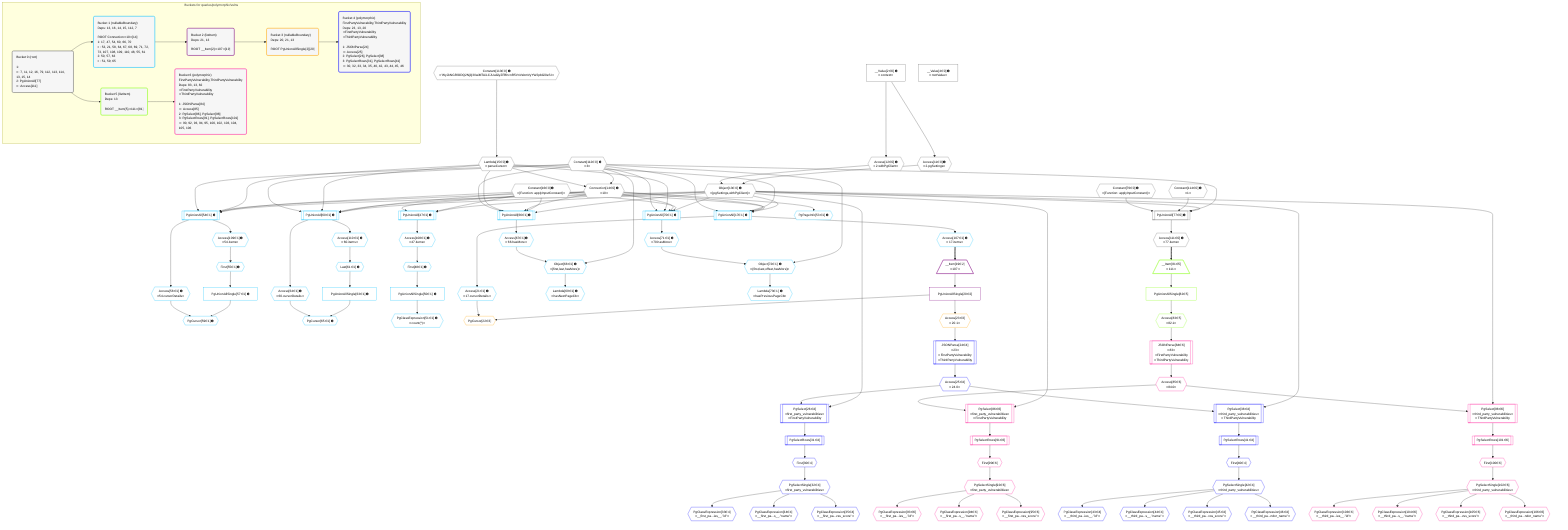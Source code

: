 %%{init: {'themeVariables': { 'fontSize': '12px'}}}%%
graph TD
    classDef path fill:#eee,stroke:#000,color:#000
    classDef plan fill:#fff,stroke-width:1px,color:#000
    classDef itemplan fill:#fff,stroke-width:2px,color:#000
    classDef unbatchedplan fill:#dff,stroke-width:1px,color:#000
    classDef sideeffectplan fill:#fcc,stroke-width:2px,color:#000
    classDef bucket fill:#f6f6f6,color:#000,stroke-width:2px,text-align:left


    %% plan dependencies
    Connection14{{"Connection[14∈0] ➊<br />ᐸ10ᐳ"}}:::plan
    Constant112{{"Constant[112∈0] ➊<br />ᐸ3ᐳ"}}:::plan
    Lambda15{{"Lambda[15∈0] ➊<br />ᐸparseCursorᐳ"}}:::plan
    Constant112 & Lambda15 --> Connection14
    PgUnionAll77[["PgUnionAll[77∈0] ➊"]]:::plan
    Object13{{"Object[13∈0] ➊<br />ᐸ{pgSettings,withPgClient}ᐳ"}}:::plan
    Constant114{{"Constant[114∈0] ➊<br />ᐸ1ᐳ"}}:::plan
    Constant79{{"Constant[79∈0] ➊<br />ᐸ[Function: applyInputConstant]ᐳ"}}:::plan
    Object13 & Constant112 & Constant114 & Constant79 --> PgUnionAll77
    Access11{{"Access[11∈0] ➊<br />ᐸ2.pgSettingsᐳ"}}:::plan
    Access12{{"Access[12∈0] ➊<br />ᐸ2.withPgClientᐳ"}}:::plan
    Access11 & Access12 --> Object13
    __Value2["__Value[2∈0] ➊<br />ᐸcontextᐳ"]:::plan
    __Value2 --> Access11
    __Value2 --> Access12
    Constant113{{"Constant[113∈0] ➊<br />ᐸ'WyJkNGRlODQ2NjQ3IiwiMTAiLCJUaGlyZFBhcnR5VnVsbmVyYWJpbGl0eSIᐳ"}}:::plan
    Constant113 --> Lambda15
    Access111{{"Access[111∈0] ➊<br />ᐸ77.itemsᐳ"}}:::plan
    PgUnionAll77 --> Access111
    __Value4["__Value[4∈0] ➊<br />ᐸrootValueᐳ"]:::plan
    Constant16{{"Constant[16∈0] ➊<br />ᐸ[Function: applyInputConstant]ᐳ"}}:::plan
    PgUnionAll17[["PgUnionAll[17∈1] ➊"]]:::plan
    Object13 & Constant16 & Connection14 & Lambda15 & Constant112 --> PgUnionAll17
    PgUnionAll54[["PgUnionAll[54∈1] ➊"]]:::plan
    Object13 & Constant16 & Connection14 & Lambda15 & Constant112 --> PgUnionAll54
    PgUnionAll60[["PgUnionAll[60∈1] ➊"]]:::plan
    Object13 & Constant16 & Connection14 & Lambda15 & Constant112 --> PgUnionAll60
    PgUnionAll66[["PgUnionAll[66∈1] ➊"]]:::plan
    Object13 & Constant16 & Connection14 & Lambda15 & Constant112 --> PgUnionAll66
    PgUnionAll70[["PgUnionAll[70∈1] ➊"]]:::plan
    Object13 & Constant16 & Connection14 & Lambda15 & Constant112 --> PgUnionAll70
    Object72{{"Object[72∈1] ➊<br />ᐸ{first,last,offset,hasMore}ᐳ"}}:::plan
    Access71{{"Access[71∈1] ➊<br />ᐸ70.hasMoreᐳ"}}:::plan
    Constant112 & Access71 --> Object72
    PgUnionAll47[["PgUnionAll[47∈1] ➊"]]:::plan
    Object13 & Constant16 & Connection14 --> PgUnionAll47
    Object68{{"Object[68∈1] ➊<br />ᐸ{first,last,hasMore}ᐳ"}}:::plan
    Access67{{"Access[67∈1] ➊<br />ᐸ66.hasMoreᐳ"}}:::plan
    Constant112 & Access67 --> Object68
    PgCursor59{{"PgCursor[59∈1] ➊"}}:::plan
    PgUnionAllSingle57["PgUnionAllSingle[57∈1] ➊"]:::plan
    Access58{{"Access[58∈1] ➊<br />ᐸ54.cursorDetailsᐳ"}}:::plan
    PgUnionAllSingle57 & Access58 --> PgCursor59
    PgCursor65{{"PgCursor[65∈1] ➊"}}:::plan
    PgUnionAllSingle63["PgUnionAllSingle[63∈1] ➊"]:::plan
    Access64{{"Access[64∈1] ➊<br />ᐸ60.cursorDetailsᐳ"}}:::plan
    PgUnionAllSingle63 & Access64 --> PgCursor65
    Access21{{"Access[21∈1] ➊<br />ᐸ17.cursorDetailsᐳ"}}:::plan
    PgUnionAll17 --> Access21
    First48{{"First[48∈1] ➊"}}:::plan
    Access108{{"Access[108∈1] ➊<br />ᐸ47.itemsᐳ"}}:::plan
    Access108 --> First48
    PgUnionAllSingle50["PgUnionAllSingle[50∈1] ➊"]:::plan
    First48 --> PgUnionAllSingle50
    PgClassExpression51{{"PgClassExpression[51∈1] ➊<br />ᐸcount(*)ᐳ"}}:::plan
    PgUnionAllSingle50 --> PgClassExpression51
    PgPageInfo53{{"PgPageInfo[53∈1] ➊"}}:::plan
    Connection14 --> PgPageInfo53
    First55{{"First[55∈1] ➊"}}:::plan
    Access109{{"Access[109∈1] ➊<br />ᐸ54.itemsᐳ"}}:::plan
    Access109 --> First55
    First55 --> PgUnionAllSingle57
    PgUnionAll54 --> Access58
    Last61{{"Last[61∈1] ➊"}}:::plan
    Access110{{"Access[110∈1] ➊<br />ᐸ60.itemsᐳ"}}:::plan
    Access110 --> Last61
    Last61 --> PgUnionAllSingle63
    PgUnionAll60 --> Access64
    PgUnionAll66 --> Access67
    Lambda69{{"Lambda[69∈1] ➊<br />ᐸhasNextPageCbᐳ"}}:::plan
    Object68 --> Lambda69
    PgUnionAll70 --> Access71
    Lambda73{{"Lambda[73∈1] ➊<br />ᐸhasPreviousPageCbᐳ"}}:::plan
    Object72 --> Lambda73
    Access107{{"Access[107∈1] ➊<br />ᐸ17.itemsᐳ"}}:::plan
    PgUnionAll17 --> Access107
    PgUnionAll47 --> Access108
    PgUnionAll54 --> Access109
    PgUnionAll60 --> Access110
    __Item19[/"__Item[19∈2]<br />ᐸ107ᐳ"\]:::itemplan
    Access107 ==> __Item19
    PgUnionAllSingle20["PgUnionAllSingle[20∈2]"]:::plan
    __Item19 --> PgUnionAllSingle20
    PgCursor22{{"PgCursor[22∈3]"}}:::plan
    PgUnionAllSingle20 & Access21 --> PgCursor22
    Access23{{"Access[23∈3]<br />ᐸ20.1ᐳ"}}:::plan
    PgUnionAllSingle20 --> Access23
    PgSelect26[["PgSelect[26∈4]<br />ᐸfirst_party_vulnerabilitiesᐳ<br />ᐳFirstPartyVulnerability"]]:::plan
    Access25{{"Access[25∈4]<br />ᐸ24.0ᐳ"}}:::plan
    Object13 & Access25 --> PgSelect26
    PgSelect38[["PgSelect[38∈4]<br />ᐸthird_party_vulnerabilitiesᐳ<br />ᐳThirdPartyVulnerability"]]:::plan
    Object13 & Access25 --> PgSelect38
    JSONParse24[["JSONParse[24∈4]<br />ᐸ23ᐳ<br />ᐳFirstPartyVulnerability<br />ᐳThirdPartyVulnerability"]]:::plan
    Access23 --> JSONParse24
    JSONParse24 --> Access25
    First30{{"First[30∈4]"}}:::plan
    PgSelectRows31[["PgSelectRows[31∈4]"]]:::plan
    PgSelectRows31 --> First30
    PgSelect26 --> PgSelectRows31
    PgSelectSingle32{{"PgSelectSingle[32∈4]<br />ᐸfirst_party_vulnerabilitiesᐳ"}}:::plan
    First30 --> PgSelectSingle32
    PgClassExpression33{{"PgClassExpression[33∈4]<br />ᐸ__first_pa...ies__.”id”ᐳ"}}:::plan
    PgSelectSingle32 --> PgClassExpression33
    PgClassExpression34{{"PgClassExpression[34∈4]<br />ᐸ__first_pa...s__.”name”ᐳ"}}:::plan
    PgSelectSingle32 --> PgClassExpression34
    PgClassExpression35{{"PgClassExpression[35∈4]<br />ᐸ__first_pa...vss_score”ᐳ"}}:::plan
    PgSelectSingle32 --> PgClassExpression35
    First40{{"First[40∈4]"}}:::plan
    PgSelectRows41[["PgSelectRows[41∈4]"]]:::plan
    PgSelectRows41 --> First40
    PgSelect38 --> PgSelectRows41
    PgSelectSingle42{{"PgSelectSingle[42∈4]<br />ᐸthird_party_vulnerabilitiesᐳ"}}:::plan
    First40 --> PgSelectSingle42
    PgClassExpression43{{"PgClassExpression[43∈4]<br />ᐸ__third_pa...ies__.”id”ᐳ"}}:::plan
    PgSelectSingle42 --> PgClassExpression43
    PgClassExpression44{{"PgClassExpression[44∈4]<br />ᐸ__third_pa...s__.”name”ᐳ"}}:::plan
    PgSelectSingle42 --> PgClassExpression44
    PgClassExpression45{{"PgClassExpression[45∈4]<br />ᐸ__third_pa...vss_score”ᐳ"}}:::plan
    PgSelectSingle42 --> PgClassExpression45
    PgClassExpression46{{"PgClassExpression[46∈4]<br />ᐸ__third_pa...ndor_name”ᐳ"}}:::plan
    PgSelectSingle42 --> PgClassExpression46
    __Item81[/"__Item[81∈5]<br />ᐸ111ᐳ"\]:::itemplan
    Access111 ==> __Item81
    PgUnionAllSingle82["PgUnionAllSingle[82∈5]"]:::plan
    __Item81 --> PgUnionAllSingle82
    Access83{{"Access[83∈5]<br />ᐸ82.1ᐳ"}}:::plan
    PgUnionAllSingle82 --> Access83
    PgSelect86[["PgSelect[86∈6]<br />ᐸfirst_party_vulnerabilitiesᐳ<br />ᐳFirstPartyVulnerability"]]:::plan
    Access85{{"Access[85∈6]<br />ᐸ84.0ᐳ"}}:::plan
    Object13 & Access85 --> PgSelect86
    PgSelect98[["PgSelect[98∈6]<br />ᐸthird_party_vulnerabilitiesᐳ<br />ᐳThirdPartyVulnerability"]]:::plan
    Object13 & Access85 --> PgSelect98
    JSONParse84[["JSONParse[84∈6]<br />ᐸ83ᐳ<br />ᐳFirstPartyVulnerability<br />ᐳThirdPartyVulnerability"]]:::plan
    Access83 --> JSONParse84
    JSONParse84 --> Access85
    First90{{"First[90∈6]"}}:::plan
    PgSelectRows91[["PgSelectRows[91∈6]"]]:::plan
    PgSelectRows91 --> First90
    PgSelect86 --> PgSelectRows91
    PgSelectSingle92{{"PgSelectSingle[92∈6]<br />ᐸfirst_party_vulnerabilitiesᐳ"}}:::plan
    First90 --> PgSelectSingle92
    PgClassExpression93{{"PgClassExpression[93∈6]<br />ᐸ__first_pa...ies__.”id”ᐳ"}}:::plan
    PgSelectSingle92 --> PgClassExpression93
    PgClassExpression94{{"PgClassExpression[94∈6]<br />ᐸ__first_pa...s__.”name”ᐳ"}}:::plan
    PgSelectSingle92 --> PgClassExpression94
    PgClassExpression95{{"PgClassExpression[95∈6]<br />ᐸ__first_pa...vss_score”ᐳ"}}:::plan
    PgSelectSingle92 --> PgClassExpression95
    First100{{"First[100∈6]"}}:::plan
    PgSelectRows101[["PgSelectRows[101∈6]"]]:::plan
    PgSelectRows101 --> First100
    PgSelect98 --> PgSelectRows101
    PgSelectSingle102{{"PgSelectSingle[102∈6]<br />ᐸthird_party_vulnerabilitiesᐳ"}}:::plan
    First100 --> PgSelectSingle102
    PgClassExpression103{{"PgClassExpression[103∈6]<br />ᐸ__third_pa...ies__.”id”ᐳ"}}:::plan
    PgSelectSingle102 --> PgClassExpression103
    PgClassExpression104{{"PgClassExpression[104∈6]<br />ᐸ__third_pa...s__.”name”ᐳ"}}:::plan
    PgSelectSingle102 --> PgClassExpression104
    PgClassExpression105{{"PgClassExpression[105∈6]<br />ᐸ__third_pa...vss_score”ᐳ"}}:::plan
    PgSelectSingle102 --> PgClassExpression105
    PgClassExpression106{{"PgClassExpression[106∈6]<br />ᐸ__third_pa...ndor_name”ᐳ"}}:::plan
    PgSelectSingle102 --> PgClassExpression106

    %% define steps

    subgraph "Buckets for queries/polymorphic/vulns"
    Bucket0("Bucket 0 (root)<br /><br />1: <br />ᐳ: 7, 11, 12, 16, 79, 112, 113, 114, 13, 15, 14<br />2: PgUnionAll[77]<br />ᐳ: Access[111]"):::bucket
    classDef bucket0 stroke:#696969
    class Bucket0,__Value2,__Value4,Access11,Access12,Object13,Connection14,Lambda15,Constant16,PgUnionAll77,Constant79,Access111,Constant112,Constant113,Constant114 bucket0
    Bucket1("Bucket 1 (nullableBoundary)<br />Deps: 13, 16, 14, 15, 112, 7<br /><br />ROOT Connectionᐸ10ᐳ[14]<br />1: 17, 47, 54, 60, 66, 70<br />ᐳ: 53, 21, 58, 64, 67, 68, 69, 71, 72, 73, 107, 108, 109, 110, 48, 55, 61<br />2: 50, 57, 63<br />ᐳ: 51, 59, 65"):::bucket
    classDef bucket1 stroke:#00bfff
    class Bucket1,PgUnionAll17,Access21,PgUnionAll47,First48,PgUnionAllSingle50,PgClassExpression51,PgPageInfo53,PgUnionAll54,First55,PgUnionAllSingle57,Access58,PgCursor59,PgUnionAll60,Last61,PgUnionAllSingle63,Access64,PgCursor65,PgUnionAll66,Access67,Object68,Lambda69,PgUnionAll70,Access71,Object72,Lambda73,Access107,Access108,Access109,Access110 bucket1
    Bucket2("Bucket 2 (listItem)<br />Deps: 21, 13<br /><br />ROOT __Item{2}ᐸ107ᐳ[19]"):::bucket
    classDef bucket2 stroke:#7f007f
    class Bucket2,__Item19,PgUnionAllSingle20 bucket2
    Bucket3("Bucket 3 (nullableBoundary)<br />Deps: 20, 21, 13<br /><br />ROOT PgUnionAllSingle{2}[20]"):::bucket
    classDef bucket3 stroke:#ffa500
    class Bucket3,PgCursor22,Access23 bucket3
    Bucket4("Bucket 4 (polymorphic)<br />FirstPartyVulnerability,ThirdPartyVulnerability<br />Deps: 23, 13, 20<br />ᐳFirstPartyVulnerability<br />ᐳThirdPartyVulnerability<br /><br />1: JSONParse[24]<br />ᐳ: Access[25]<br />2: PgSelect[26], PgSelect[38]<br />3: PgSelectRows[31], PgSelectRows[41]<br />ᐳ: 30, 32, 33, 34, 35, 40, 42, 43, 44, 45, 46"):::bucket
    classDef bucket4 stroke:#0000ff
    class Bucket4,JSONParse24,Access25,PgSelect26,First30,PgSelectRows31,PgSelectSingle32,PgClassExpression33,PgClassExpression34,PgClassExpression35,PgSelect38,First40,PgSelectRows41,PgSelectSingle42,PgClassExpression43,PgClassExpression44,PgClassExpression45,PgClassExpression46 bucket4
    Bucket5("Bucket 5 (listItem)<br />Deps: 13<br /><br />ROOT __Item{5}ᐸ111ᐳ[81]"):::bucket
    classDef bucket5 stroke:#7fff00
    class Bucket5,__Item81,PgUnionAllSingle82,Access83 bucket5
    Bucket6("Bucket 6 (polymorphic)<br />FirstPartyVulnerability,ThirdPartyVulnerability<br />Deps: 83, 13, 82<br />ᐳFirstPartyVulnerability<br />ᐳThirdPartyVulnerability<br /><br />1: JSONParse[84]<br />ᐳ: Access[85]<br />2: PgSelect[86], PgSelect[98]<br />3: PgSelectRows[91], PgSelectRows[101]<br />ᐳ: 90, 92, 93, 94, 95, 100, 102, 103, 104, 105, 106"):::bucket
    classDef bucket6 stroke:#ff1493
    class Bucket6,JSONParse84,Access85,PgSelect86,First90,PgSelectRows91,PgSelectSingle92,PgClassExpression93,PgClassExpression94,PgClassExpression95,PgSelect98,First100,PgSelectRows101,PgSelectSingle102,PgClassExpression103,PgClassExpression104,PgClassExpression105,PgClassExpression106 bucket6
    Bucket0 --> Bucket1 & Bucket5
    Bucket1 --> Bucket2
    Bucket2 --> Bucket3
    Bucket3 --> Bucket4
    Bucket5 --> Bucket6
    end